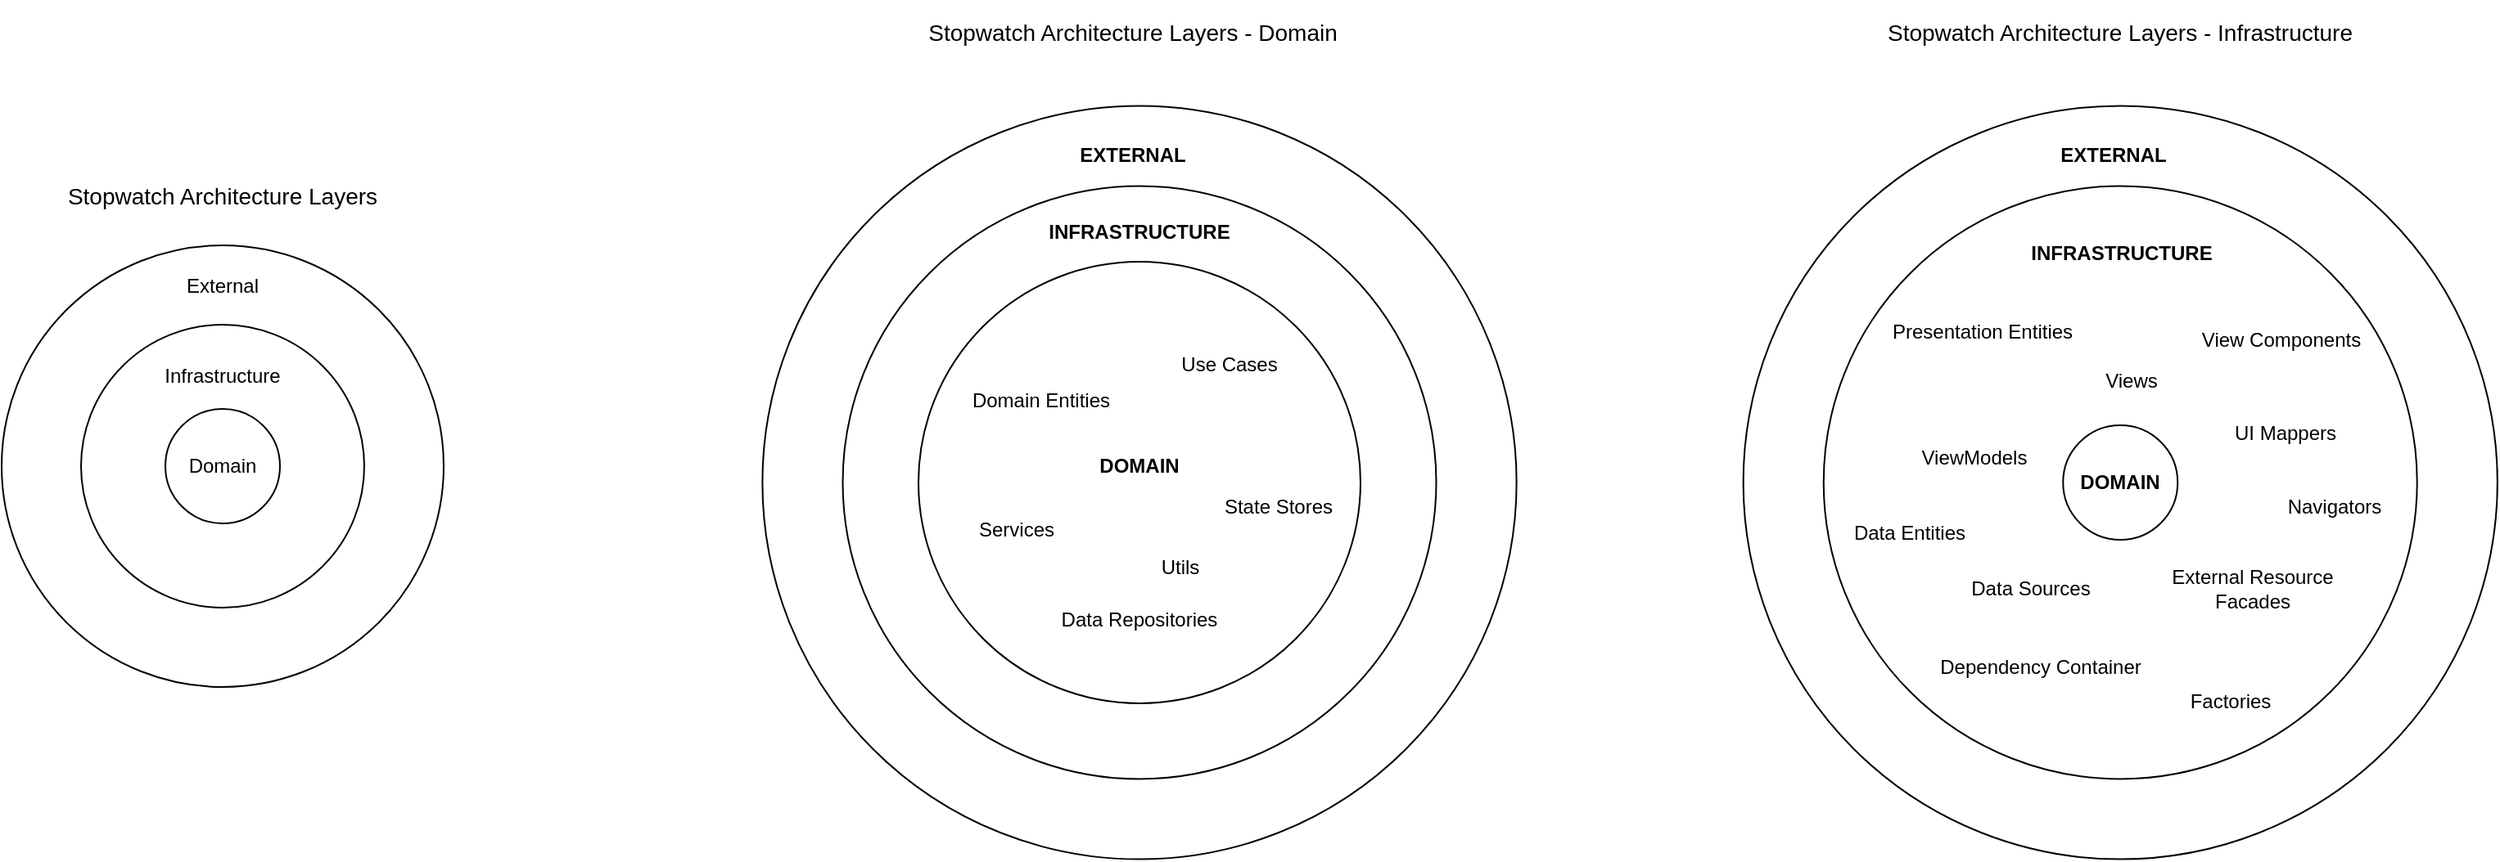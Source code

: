<mxfile>
    <diagram id="df6FRXqZ2E3IDwQO_v3R" name="Page-1">
        <mxGraphModel dx="184" dy="879" grid="1" gridSize="10" guides="1" tooltips="1" connect="1" arrows="1" fold="1" page="0" pageScale="1" pageWidth="1100" pageHeight="850" math="0" shadow="0">
            <root>
                <mxCell id="0"/>
                <mxCell id="1" parent="0"/>
                <mxCell id="22" value="" style="ellipse;whiteSpace=wrap;html=1;aspect=fixed;fillColor=none;" parent="1" vertex="1">
                    <mxGeometry x="554.69" y="44.69" width="460.62" height="460.62" as="geometry"/>
                </mxCell>
                <mxCell id="19" value="" style="ellipse;whiteSpace=wrap;html=1;aspect=fixed;fillColor=none;" parent="1" vertex="1">
                    <mxGeometry x="603.75" y="93.75" width="362.5" height="362.5" as="geometry"/>
                </mxCell>
                <mxCell id="5" value="" style="ellipse;whiteSpace=wrap;html=1;aspect=fixed;fillColor=none;" parent="1" vertex="1">
                    <mxGeometry x="90" y="130" width="270" height="270" as="geometry"/>
                </mxCell>
                <mxCell id="3" value="" style="ellipse;whiteSpace=wrap;html=1;aspect=fixed;fillColor=none;" parent="1" vertex="1">
                    <mxGeometry x="138.5" y="178.5" width="173" height="173" as="geometry"/>
                </mxCell>
                <mxCell id="2" value="Domain" style="ellipse;whiteSpace=wrap;html=1;aspect=fixed;fillColor=none;" parent="1" vertex="1">
                    <mxGeometry x="190" y="230" width="70" height="70" as="geometry"/>
                </mxCell>
                <mxCell id="4" value="Infrastructure" style="text;html=1;strokeColor=none;fillColor=none;align=center;verticalAlign=middle;whiteSpace=wrap;rounded=0;" parent="1" vertex="1">
                    <mxGeometry x="180" y="195" width="90" height="30" as="geometry"/>
                </mxCell>
                <mxCell id="6" value="External" style="text;html=1;strokeColor=none;fillColor=none;align=center;verticalAlign=middle;whiteSpace=wrap;rounded=0;" parent="1" vertex="1">
                    <mxGeometry x="195" y="140" width="60" height="30" as="geometry"/>
                </mxCell>
                <mxCell id="7" value="Stopwatch Architecture Layers" style="text;html=1;strokeColor=none;fillColor=none;align=center;verticalAlign=middle;whiteSpace=wrap;rounded=0;fontSize=14;" parent="1" vertex="1">
                    <mxGeometry x="120" y="90" width="210" height="20" as="geometry"/>
                </mxCell>
                <mxCell id="8" value="" style="ellipse;whiteSpace=wrap;html=1;aspect=fixed;fillColor=none;" parent="1" vertex="1">
                    <mxGeometry x="650" y="140" width="270" height="270" as="geometry"/>
                </mxCell>
                <mxCell id="12" value="DOMAIN" style="text;html=1;strokeColor=none;fillColor=none;align=center;verticalAlign=middle;whiteSpace=wrap;rounded=0;fontStyle=1" parent="1" vertex="1">
                    <mxGeometry x="755" y="250" width="60" height="30" as="geometry"/>
                </mxCell>
                <mxCell id="13" value="Stopwatch Architecture Layers - Domain" style="text;html=1;strokeColor=none;fillColor=none;align=center;verticalAlign=middle;whiteSpace=wrap;rounded=0;fontSize=14;" parent="1" vertex="1">
                    <mxGeometry x="641.19" y="-20" width="280" height="40" as="geometry"/>
                </mxCell>
                <mxCell id="14" value="Domain Entities" style="text;html=1;strokeColor=none;fillColor=none;align=center;verticalAlign=middle;whiteSpace=wrap;rounded=0;" parent="1" vertex="1">
                    <mxGeometry x="680" y="210" width="90" height="30" as="geometry"/>
                </mxCell>
                <mxCell id="15" value="Services" style="text;html=1;strokeColor=none;fillColor=none;align=center;verticalAlign=middle;whiteSpace=wrap;rounded=0;" parent="1" vertex="1">
                    <mxGeometry x="650" y="291.5" width="120" height="25" as="geometry"/>
                </mxCell>
                <mxCell id="16" value="Data Repositories" style="text;html=1;strokeColor=none;fillColor=none;align=center;verticalAlign=middle;whiteSpace=wrap;rounded=0;" parent="1" vertex="1">
                    <mxGeometry x="725" y="346.5" width="120" height="25" as="geometry"/>
                </mxCell>
                <mxCell id="17" value="State Stores" style="text;html=1;strokeColor=none;fillColor=none;align=center;verticalAlign=middle;whiteSpace=wrap;rounded=0;" parent="1" vertex="1">
                    <mxGeometry x="815" y="280" width="110" height="20" as="geometry"/>
                </mxCell>
                <mxCell id="18" value="Use Cases" style="text;html=1;strokeColor=none;fillColor=none;align=center;verticalAlign=middle;whiteSpace=wrap;rounded=0;" parent="1" vertex="1">
                    <mxGeometry x="780" y="190" width="120" height="25" as="geometry"/>
                </mxCell>
                <mxCell id="20" value="INFRASTRUCTURE" style="text;html=1;strokeColor=none;fillColor=none;align=center;verticalAlign=middle;whiteSpace=wrap;rounded=0;fontStyle=1" parent="1" vertex="1">
                    <mxGeometry x="720" y="107" width="130" height="30" as="geometry"/>
                </mxCell>
                <mxCell id="21" value="EXTERNAL" style="text;html=1;strokeColor=none;fillColor=none;align=center;verticalAlign=middle;whiteSpace=wrap;rounded=0;fontStyle=1" parent="1" vertex="1">
                    <mxGeometry x="716.19" y="60" width="130" height="30" as="geometry"/>
                </mxCell>
                <mxCell id="23" value="Utils" style="text;html=1;strokeColor=none;fillColor=none;align=center;verticalAlign=middle;whiteSpace=wrap;rounded=0;" parent="1" vertex="1">
                    <mxGeometry x="755" y="316.5" width="110" height="20" as="geometry"/>
                </mxCell>
                <mxCell id="24" value="" style="ellipse;whiteSpace=wrap;html=1;aspect=fixed;fillColor=none;" vertex="1" parent="1">
                    <mxGeometry x="1153.81" y="44.69" width="460.62" height="460.62" as="geometry"/>
                </mxCell>
                <mxCell id="25" value="" style="ellipse;whiteSpace=wrap;html=1;aspect=fixed;fillColor=none;" vertex="1" parent="1">
                    <mxGeometry x="1202.87" y="93.75" width="362.5" height="362.5" as="geometry"/>
                </mxCell>
                <mxCell id="28" value="Stopwatch Architecture Layers - Infrastructure" style="text;html=1;strokeColor=none;fillColor=none;align=center;verticalAlign=middle;whiteSpace=wrap;rounded=0;fontSize=14;" vertex="1" parent="1">
                    <mxGeometry x="1224.27" y="-20" width="319.69" height="40" as="geometry"/>
                </mxCell>
                <mxCell id="33" value="Presentation Entities" style="text;html=1;strokeColor=none;fillColor=none;align=center;verticalAlign=middle;whiteSpace=wrap;rounded=0;" vertex="1" parent="1">
                    <mxGeometry x="1240.31" y="170" width="120" height="25" as="geometry"/>
                </mxCell>
                <mxCell id="34" value="INFRASTRUCTURE" style="text;html=1;strokeColor=none;fillColor=none;align=center;verticalAlign=middle;whiteSpace=wrap;rounded=0;fontStyle=1" vertex="1" parent="1">
                    <mxGeometry x="1320.31" y="120" width="130" height="30" as="geometry"/>
                </mxCell>
                <mxCell id="35" value="EXTERNAL" style="text;html=1;strokeColor=none;fillColor=none;align=center;verticalAlign=middle;whiteSpace=wrap;rounded=0;fontStyle=1" vertex="1" parent="1">
                    <mxGeometry x="1315.31" y="60" width="130" height="30" as="geometry"/>
                </mxCell>
                <mxCell id="38" value="DOMAIN" style="ellipse;whiteSpace=wrap;html=1;aspect=fixed;fillColor=none;fontStyle=1" vertex="1" parent="1">
                    <mxGeometry x="1349.12" y="240" width="70" height="70" as="geometry"/>
                </mxCell>
                <mxCell id="39" value="Views" style="text;html=1;strokeColor=none;fillColor=none;align=center;verticalAlign=middle;whiteSpace=wrap;rounded=0;" vertex="1" parent="1">
                    <mxGeometry x="1370.88" y="200" width="40" height="25" as="geometry"/>
                </mxCell>
                <mxCell id="40" value="View Components" style="text;html=1;strokeColor=none;fillColor=none;align=center;verticalAlign=middle;whiteSpace=wrap;rounded=0;" vertex="1" parent="1">
                    <mxGeometry x="1430" y="170" width="104.69" height="35" as="geometry"/>
                </mxCell>
                <mxCell id="41" value="ViewModels" style="text;html=1;strokeColor=none;fillColor=none;align=center;verticalAlign=middle;whiteSpace=wrap;rounded=0;" vertex="1" parent="1">
                    <mxGeometry x="1260" y="245" width="70" height="30" as="geometry"/>
                </mxCell>
                <mxCell id="42" value="UI Mappers" style="text;html=1;strokeColor=none;fillColor=none;align=center;verticalAlign=middle;whiteSpace=wrap;rounded=0;" vertex="1" parent="1">
                    <mxGeometry x="1450.31" y="230" width="70" height="30" as="geometry"/>
                </mxCell>
                <mxCell id="43" value="Navigators" style="text;html=1;strokeColor=none;fillColor=none;align=center;verticalAlign=middle;whiteSpace=wrap;rounded=0;" vertex="1" parent="1">
                    <mxGeometry x="1480" y="275" width="70" height="30" as="geometry"/>
                </mxCell>
                <mxCell id="44" value="Data Entities" style="text;html=1;strokeColor=none;fillColor=none;align=center;verticalAlign=middle;whiteSpace=wrap;rounded=0;" vertex="1" parent="1">
                    <mxGeometry x="1204.56" y="294.5" width="100.88" height="23.5" as="geometry"/>
                </mxCell>
                <mxCell id="45" value="Data Sources" style="text;html=1;strokeColor=none;fillColor=none;align=center;verticalAlign=middle;whiteSpace=wrap;rounded=0;" vertex="1" parent="1">
                    <mxGeometry x="1279.43" y="328" width="100.88" height="23.5" as="geometry"/>
                </mxCell>
                <mxCell id="46" value="External Resource Facades" style="text;html=1;strokeColor=none;fillColor=none;align=center;verticalAlign=middle;whiteSpace=wrap;rounded=0;" vertex="1" parent="1">
                    <mxGeometry x="1394.69" y="323" width="140" height="33.5" as="geometry"/>
                </mxCell>
                <mxCell id="47" value="Dependency Container" style="text;html=1;strokeColor=none;fillColor=none;align=center;verticalAlign=middle;whiteSpace=wrap;rounded=0;" vertex="1" parent="1">
                    <mxGeometry x="1260.0" y="374" width="150.88" height="28.5" as="geometry"/>
                </mxCell>
                <mxCell id="48" value="Factories" style="text;html=1;strokeColor=none;fillColor=none;align=center;verticalAlign=middle;whiteSpace=wrap;rounded=0;" vertex="1" parent="1">
                    <mxGeometry x="1410.88" y="402.5" width="81.19" height="13.5" as="geometry"/>
                </mxCell>
            </root>
        </mxGraphModel>
    </diagram>
</mxfile>